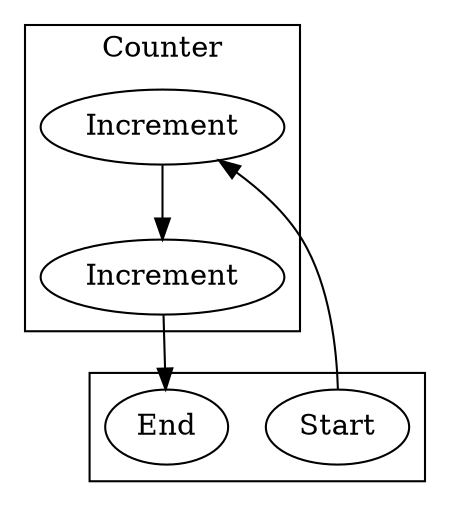 digraph {
  0 -> 1;
  1 -> 2;
  2 -> 3;
  subgraph cluster_0 {
    label="";
    0 [label="Start";];
    3 [label="End";];
  }
  subgraph cluster_1 {
    label="Counter";
    1 [label="Increment";];
    2 [label="Increment";];
  }
}
